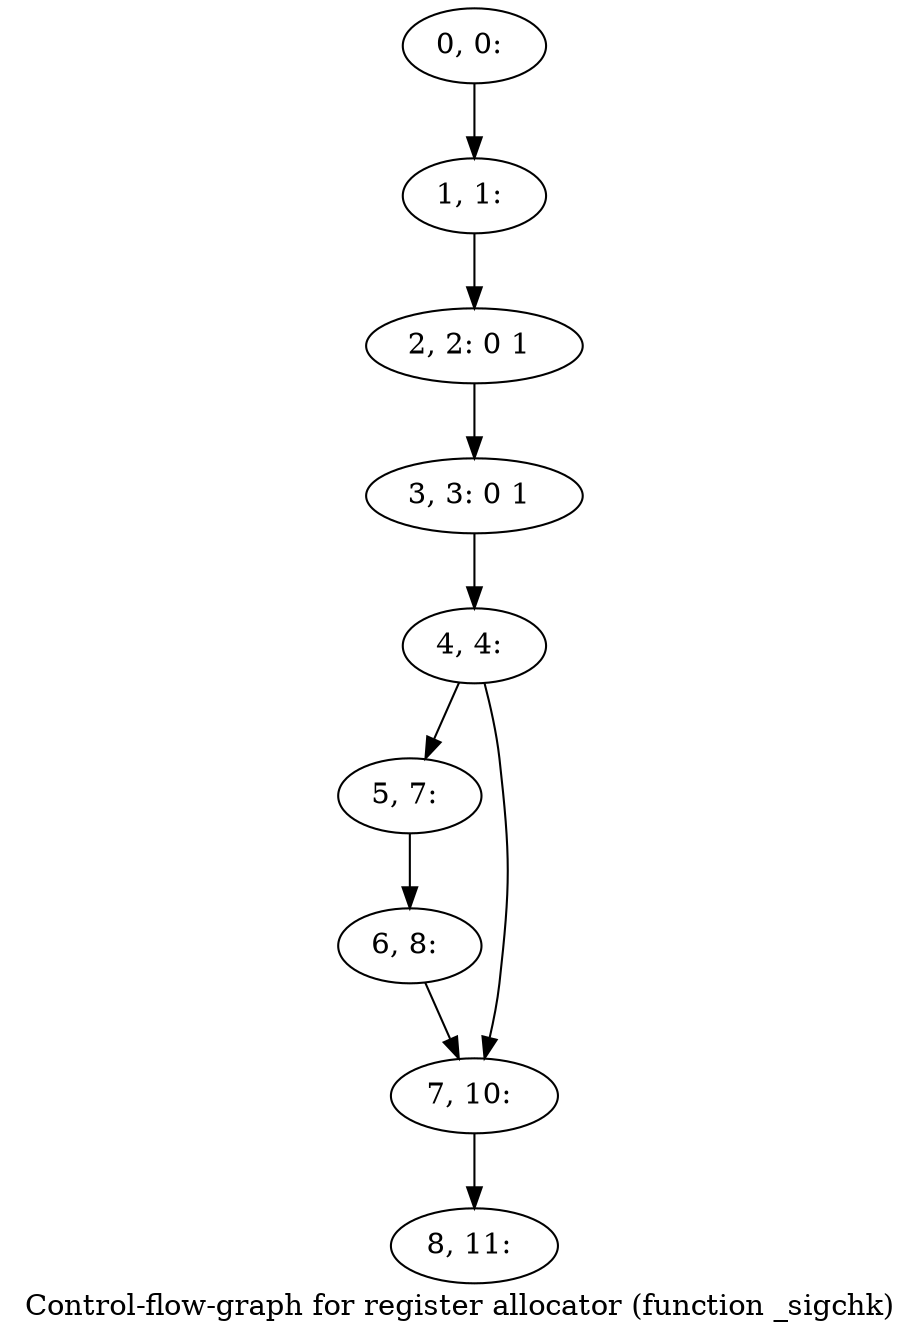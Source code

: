 digraph G {
graph [label="Control-flow-graph for register allocator (function _sigchk)"]
0[label="0, 0: "];
1[label="1, 1: "];
2[label="2, 2: 0 1 "];
3[label="3, 3: 0 1 "];
4[label="4, 4: "];
5[label="5, 7: "];
6[label="6, 8: "];
7[label="7, 10: "];
8[label="8, 11: "];
0->1 ;
1->2 ;
2->3 ;
3->4 ;
4->5 ;
4->7 ;
5->6 ;
6->7 ;
7->8 ;
}
